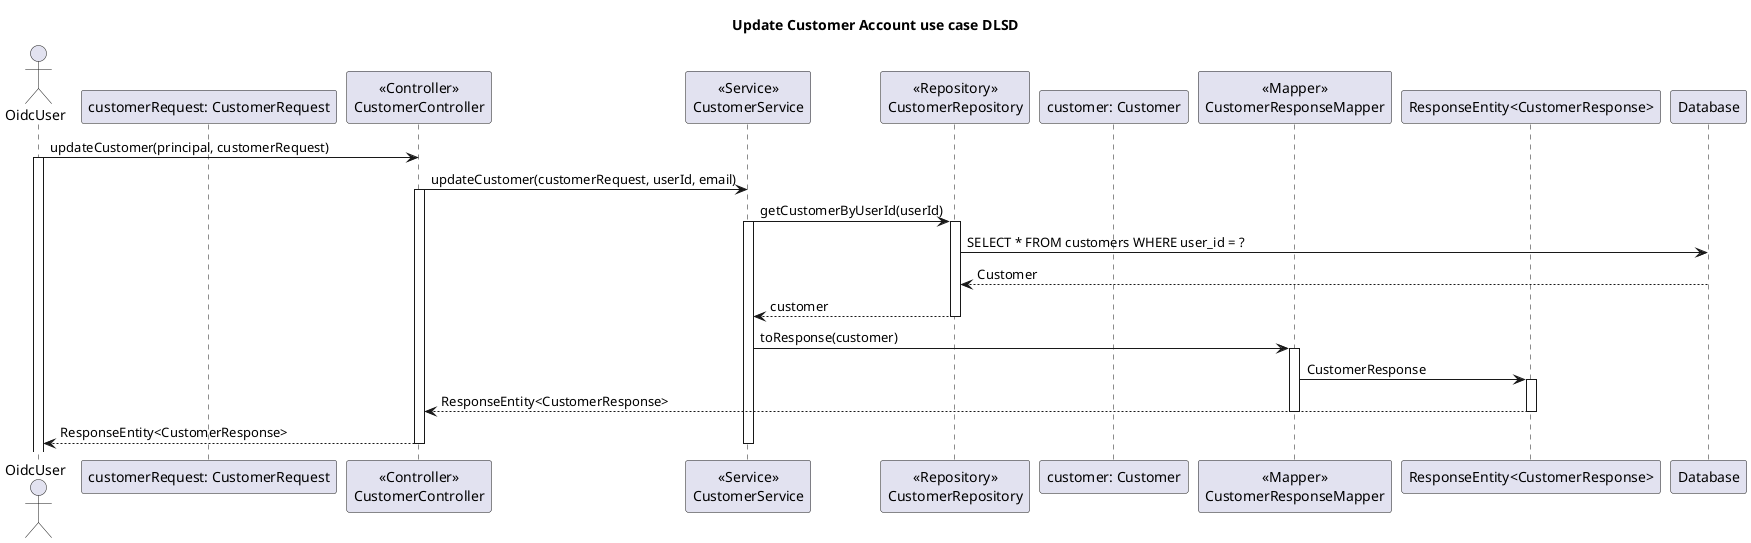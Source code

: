 @startuml

title Update Customer Account use case DLSD

actor OidcUser
participant CustomerRequest as "customerRequest: CustomerRequest"
participant CustomerController as "<<Controller>>\nCustomerController"
participant CustomerService as "<<Service>>\nCustomerService"
participant CustomerRepository as "<<Repository>>\nCustomerRepository"
participant Customer as "customer: Customer"
participant CustomerResponseMapper as "<<Mapper>>\nCustomerResponseMapper"
participant ResponseEntity as "ResponseEntity<CustomerResponse>"

OidcUser -> CustomerController : updateCustomer(principal, customerRequest)
activate OidcUser

CustomerController -> CustomerService : updateCustomer(customerRequest, userId, email)
activate CustomerController

CustomerService -> CustomerRepository : getCustomerByUserId(userId)
activate CustomerService
activate CustomerRepository

CustomerRepository -> Database : SELECT * FROM customers WHERE user_id = ?
deactivate Database

Database --> CustomerRepository : Customer
deactivate Database

CustomerRepository --> CustomerService : customer
deactivate CustomerRepository

CustomerService -> CustomerResponseMapper : toResponse(customer)
activate CustomerResponseMapper
CustomerResponseMapper -> ResponseEntity : CustomerResponse

activate ResponseEntity
ResponseEntity --> CustomerController : ResponseEntity<CustomerResponse>
deactivate CustomerResponseMapper

deactivate ResponseEntity

CustomerController --> OidcUser : ResponseEntity<CustomerResponse>
deactivate CustomerController
deactivate CustomerService

@enduml
